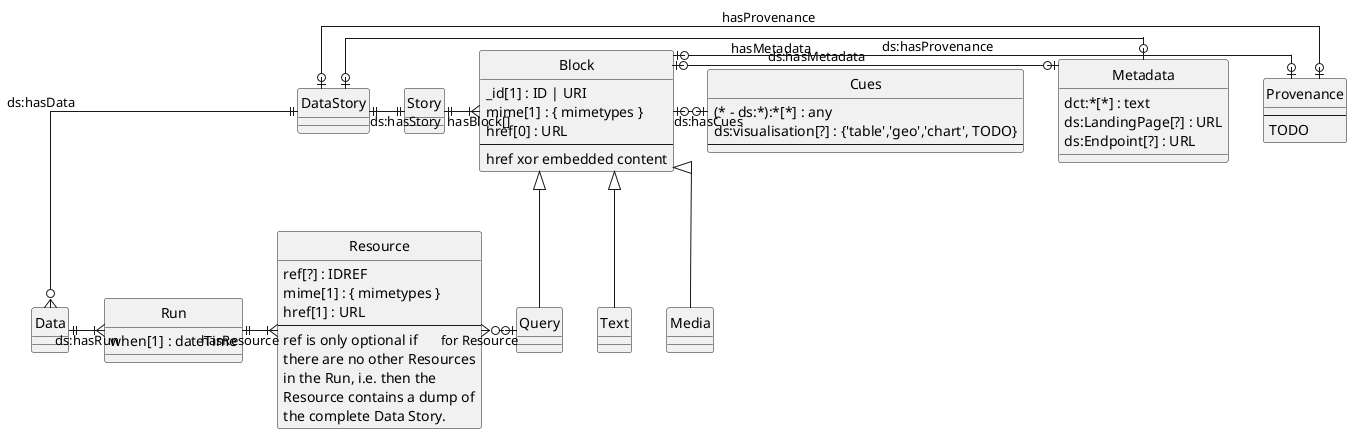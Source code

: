 @startuml

' hide the spot
hide circle

' avoid problems with angled crows feet
skinparam linetype ortho

entity "DataStory" as ds {
}

entity "Story" as s {
}

entity "Block" as b {
  _id[1] : ID | URI
  mime[1] : { mimetypes }
  href[0] : URL
  --
  href xor embedded content
}

entity "Text" as t {
}

entity "Query" as q {
}

entity "Media" as m {
}

Entity "Data" as d {
}

entity "Run" as r {
  when[1] : dateTime 
}

entity "Resource" as res {
  ref[?] : IDREF
  mime[1] : { mimetypes }
  href[1] : URL
  --
  ref is only optional if
  there are no other Resources
  in the Run, i.e. then the
  Resource contains a dump of
  the complete Data Story. 
}

entity "Metadata" as md {
  dct:*[*] : text
  ds:LandingPage[?] : URL
  ds:Endpoint[?] : URL
}

entity "Provenance" as prov {
  --
  TODO
}

entity "Cues" as cues {
  (* - ds:*):*[*] : any
  ds:visualisation[?] : {'table','geo','chart', TODO}
  --
}

ds ||-|| s : ds:hasStory
ds ||-o{ d : ds:hasData
ds |o-o| prov : hasProvenance
ds |o-o| md : hasMetadata
s ||-|{ b : hasBlock[]
b |o-o| md : ds:hasMetadata
b |o-o| prov : ds:hasProvenance
b |o-o| cues : ds:hasCues
b <|-- t
b <|-- q
b <|-- m
d ||-|{ r : ds:hasRun
r ||-|{ res : hasResource
res }o-o| q : for Resource

@enduml